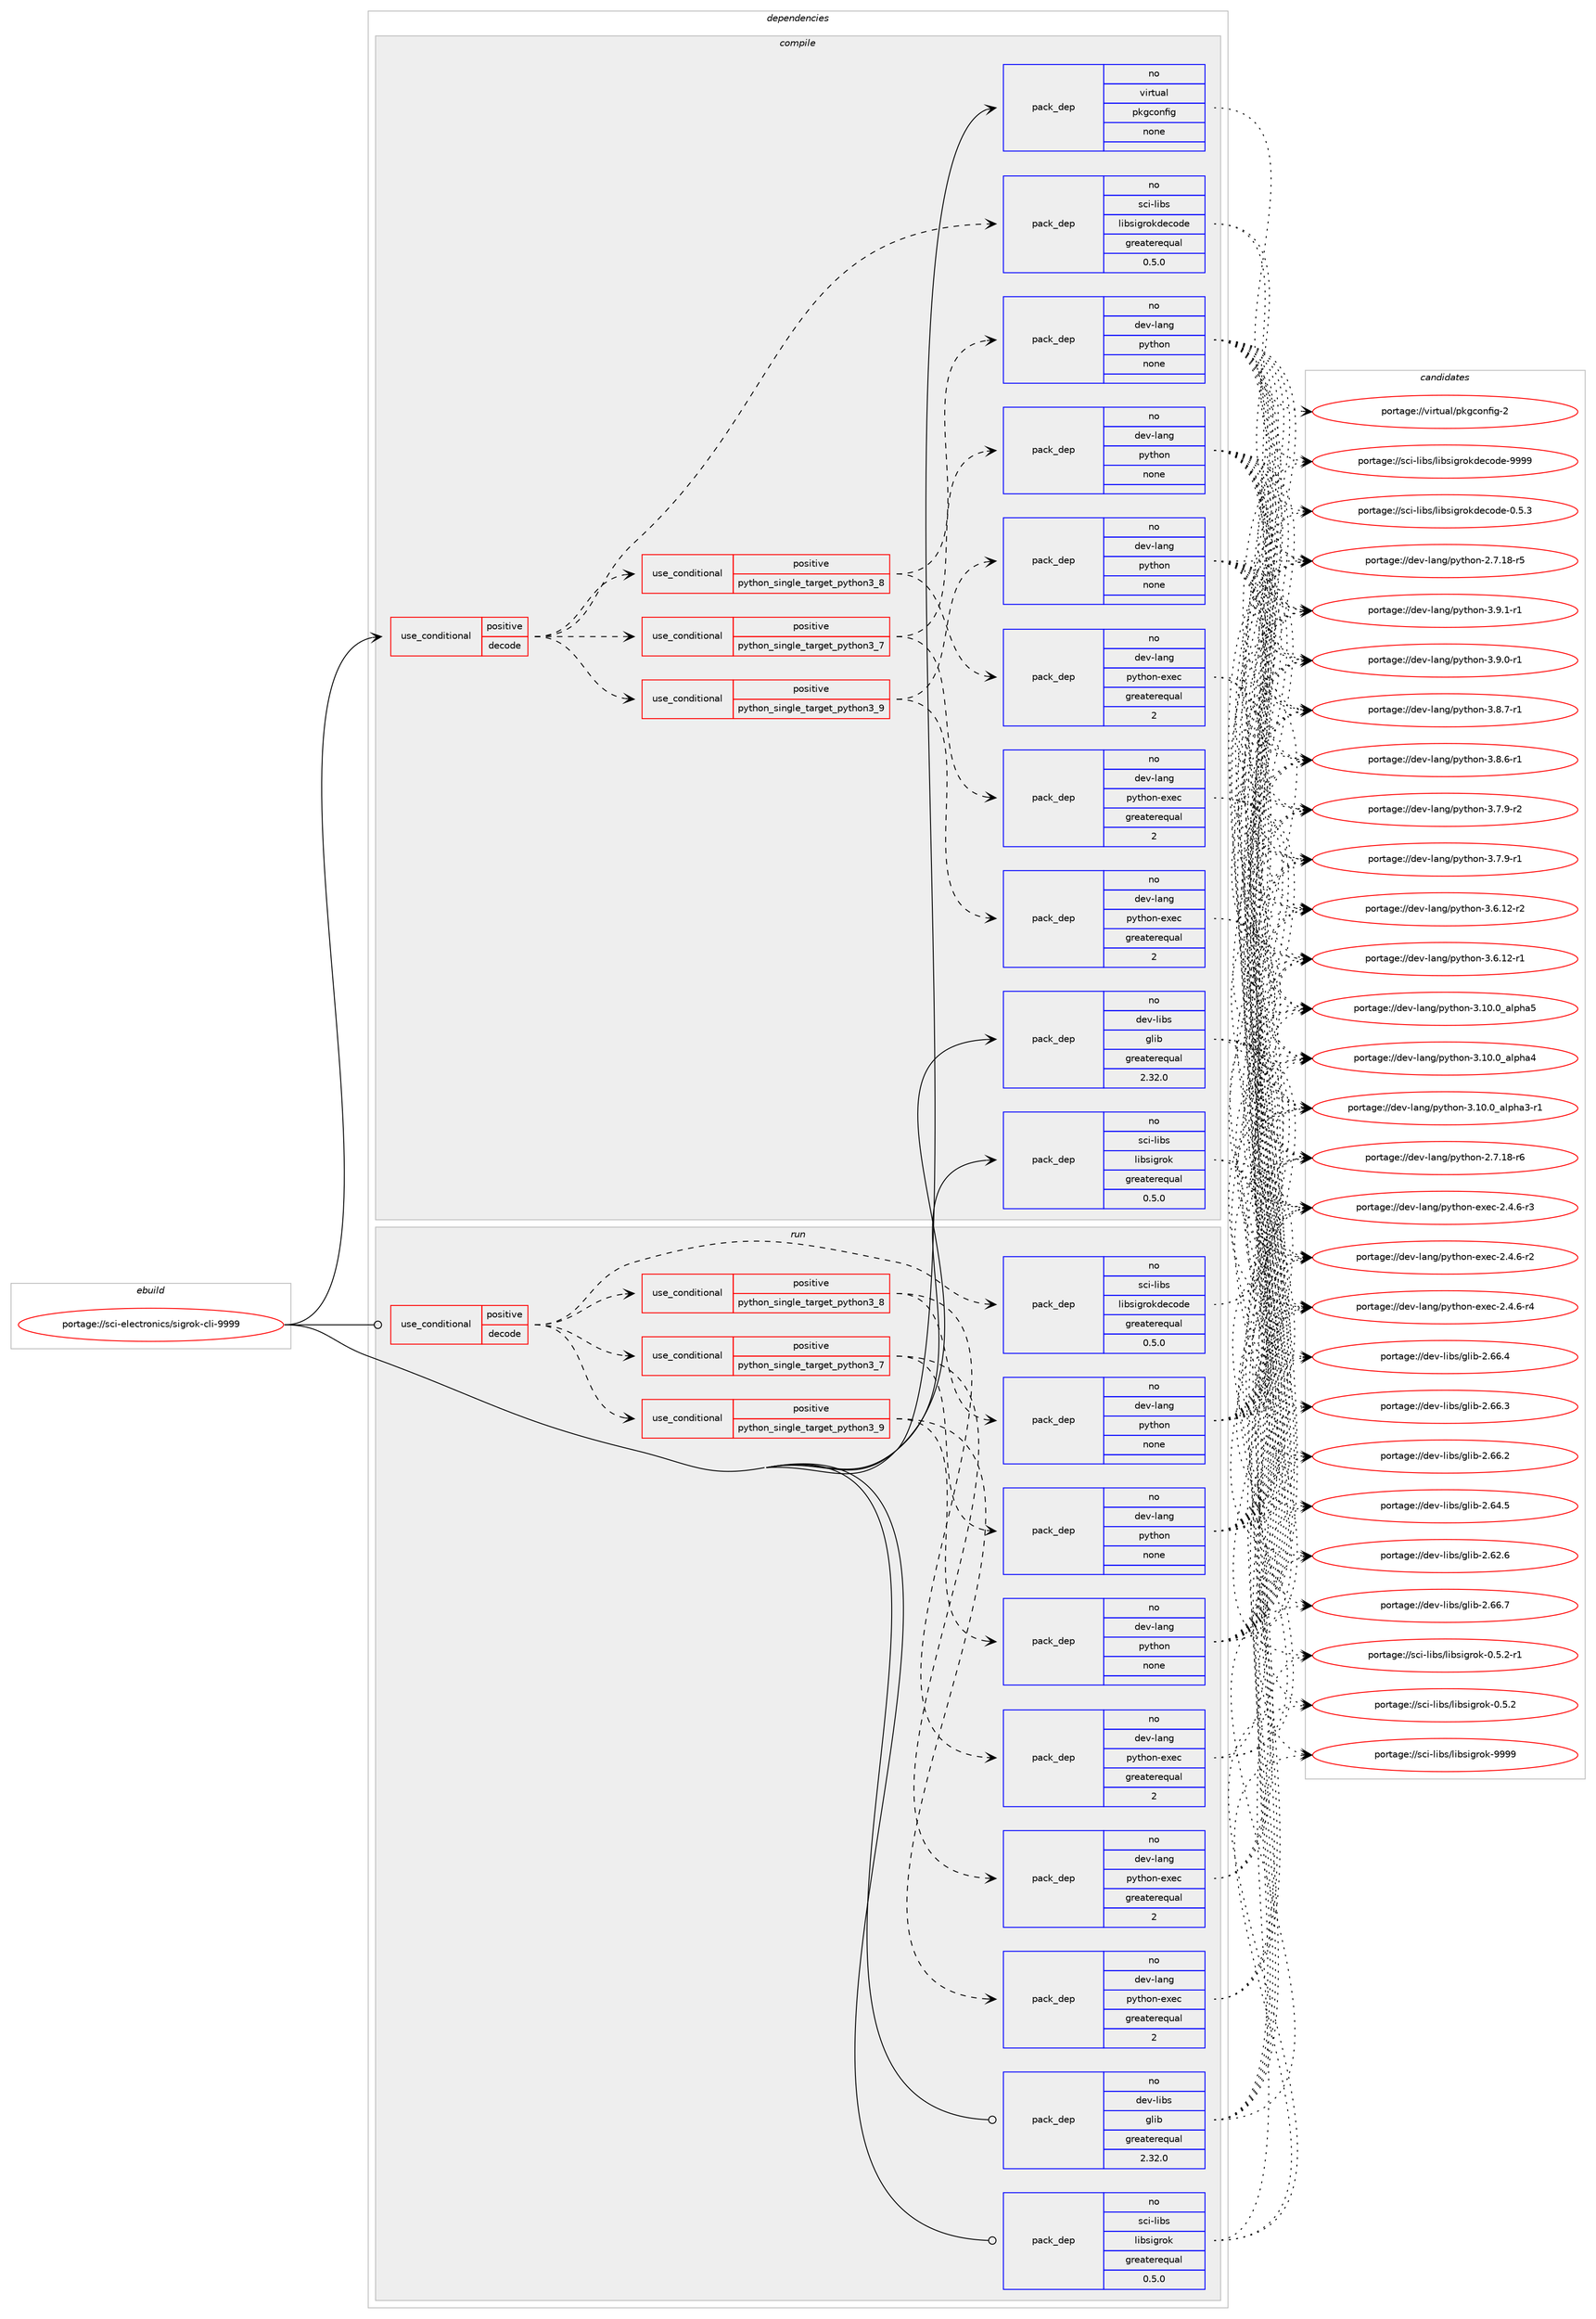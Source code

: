 digraph prolog {

# *************
# Graph options
# *************

newrank=true;
concentrate=true;
compound=true;
graph [rankdir=LR,fontname=Helvetica,fontsize=10,ranksep=1.5];#, ranksep=2.5, nodesep=0.2];
edge  [arrowhead=vee];
node  [fontname=Helvetica,fontsize=10];

# **********
# The ebuild
# **********

subgraph cluster_leftcol {
color=gray;
rank=same;
label=<<i>ebuild</i>>;
id [label="portage://sci-electronics/sigrok-cli-9999", color=red, width=4, href="../sci-electronics/sigrok-cli-9999.svg"];
}

# ****************
# The dependencies
# ****************

subgraph cluster_midcol {
color=gray;
label=<<i>dependencies</i>>;
subgraph cluster_compile {
fillcolor="#eeeeee";
style=filled;
label=<<i>compile</i>>;
subgraph cond3127 {
dependency10768 [label=<<TABLE BORDER="0" CELLBORDER="1" CELLSPACING="0" CELLPADDING="4"><TR><TD ROWSPAN="3" CELLPADDING="10">use_conditional</TD></TR><TR><TD>positive</TD></TR><TR><TD>decode</TD></TR></TABLE>>, shape=none, color=red];
subgraph pack7549 {
dependency10769 [label=<<TABLE BORDER="0" CELLBORDER="1" CELLSPACING="0" CELLPADDING="4" WIDTH="220"><TR><TD ROWSPAN="6" CELLPADDING="30">pack_dep</TD></TR><TR><TD WIDTH="110">no</TD></TR><TR><TD>sci-libs</TD></TR><TR><TD>libsigrokdecode</TD></TR><TR><TD>greaterequal</TD></TR><TR><TD>0.5.0</TD></TR></TABLE>>, shape=none, color=blue];
}
dependency10768:e -> dependency10769:w [weight=20,style="dashed",arrowhead="vee"];
subgraph cond3128 {
dependency10770 [label=<<TABLE BORDER="0" CELLBORDER="1" CELLSPACING="0" CELLPADDING="4"><TR><TD ROWSPAN="3" CELLPADDING="10">use_conditional</TD></TR><TR><TD>positive</TD></TR><TR><TD>python_single_target_python3_7</TD></TR></TABLE>>, shape=none, color=red];
subgraph pack7550 {
dependency10771 [label=<<TABLE BORDER="0" CELLBORDER="1" CELLSPACING="0" CELLPADDING="4" WIDTH="220"><TR><TD ROWSPAN="6" CELLPADDING="30">pack_dep</TD></TR><TR><TD WIDTH="110">no</TD></TR><TR><TD>dev-lang</TD></TR><TR><TD>python</TD></TR><TR><TD>none</TD></TR><TR><TD></TD></TR></TABLE>>, shape=none, color=blue];
}
dependency10770:e -> dependency10771:w [weight=20,style="dashed",arrowhead="vee"];
subgraph pack7551 {
dependency10772 [label=<<TABLE BORDER="0" CELLBORDER="1" CELLSPACING="0" CELLPADDING="4" WIDTH="220"><TR><TD ROWSPAN="6" CELLPADDING="30">pack_dep</TD></TR><TR><TD WIDTH="110">no</TD></TR><TR><TD>dev-lang</TD></TR><TR><TD>python-exec</TD></TR><TR><TD>greaterequal</TD></TR><TR><TD>2</TD></TR></TABLE>>, shape=none, color=blue];
}
dependency10770:e -> dependency10772:w [weight=20,style="dashed",arrowhead="vee"];
}
dependency10768:e -> dependency10770:w [weight=20,style="dashed",arrowhead="vee"];
subgraph cond3129 {
dependency10773 [label=<<TABLE BORDER="0" CELLBORDER="1" CELLSPACING="0" CELLPADDING="4"><TR><TD ROWSPAN="3" CELLPADDING="10">use_conditional</TD></TR><TR><TD>positive</TD></TR><TR><TD>python_single_target_python3_8</TD></TR></TABLE>>, shape=none, color=red];
subgraph pack7552 {
dependency10774 [label=<<TABLE BORDER="0" CELLBORDER="1" CELLSPACING="0" CELLPADDING="4" WIDTH="220"><TR><TD ROWSPAN="6" CELLPADDING="30">pack_dep</TD></TR><TR><TD WIDTH="110">no</TD></TR><TR><TD>dev-lang</TD></TR><TR><TD>python</TD></TR><TR><TD>none</TD></TR><TR><TD></TD></TR></TABLE>>, shape=none, color=blue];
}
dependency10773:e -> dependency10774:w [weight=20,style="dashed",arrowhead="vee"];
subgraph pack7553 {
dependency10775 [label=<<TABLE BORDER="0" CELLBORDER="1" CELLSPACING="0" CELLPADDING="4" WIDTH="220"><TR><TD ROWSPAN="6" CELLPADDING="30">pack_dep</TD></TR><TR><TD WIDTH="110">no</TD></TR><TR><TD>dev-lang</TD></TR><TR><TD>python-exec</TD></TR><TR><TD>greaterequal</TD></TR><TR><TD>2</TD></TR></TABLE>>, shape=none, color=blue];
}
dependency10773:e -> dependency10775:w [weight=20,style="dashed",arrowhead="vee"];
}
dependency10768:e -> dependency10773:w [weight=20,style="dashed",arrowhead="vee"];
subgraph cond3130 {
dependency10776 [label=<<TABLE BORDER="0" CELLBORDER="1" CELLSPACING="0" CELLPADDING="4"><TR><TD ROWSPAN="3" CELLPADDING="10">use_conditional</TD></TR><TR><TD>positive</TD></TR><TR><TD>python_single_target_python3_9</TD></TR></TABLE>>, shape=none, color=red];
subgraph pack7554 {
dependency10777 [label=<<TABLE BORDER="0" CELLBORDER="1" CELLSPACING="0" CELLPADDING="4" WIDTH="220"><TR><TD ROWSPAN="6" CELLPADDING="30">pack_dep</TD></TR><TR><TD WIDTH="110">no</TD></TR><TR><TD>dev-lang</TD></TR><TR><TD>python</TD></TR><TR><TD>none</TD></TR><TR><TD></TD></TR></TABLE>>, shape=none, color=blue];
}
dependency10776:e -> dependency10777:w [weight=20,style="dashed",arrowhead="vee"];
subgraph pack7555 {
dependency10778 [label=<<TABLE BORDER="0" CELLBORDER="1" CELLSPACING="0" CELLPADDING="4" WIDTH="220"><TR><TD ROWSPAN="6" CELLPADDING="30">pack_dep</TD></TR><TR><TD WIDTH="110">no</TD></TR><TR><TD>dev-lang</TD></TR><TR><TD>python-exec</TD></TR><TR><TD>greaterequal</TD></TR><TR><TD>2</TD></TR></TABLE>>, shape=none, color=blue];
}
dependency10776:e -> dependency10778:w [weight=20,style="dashed",arrowhead="vee"];
}
dependency10768:e -> dependency10776:w [weight=20,style="dashed",arrowhead="vee"];
}
id:e -> dependency10768:w [weight=20,style="solid",arrowhead="vee"];
subgraph pack7556 {
dependency10779 [label=<<TABLE BORDER="0" CELLBORDER="1" CELLSPACING="0" CELLPADDING="4" WIDTH="220"><TR><TD ROWSPAN="6" CELLPADDING="30">pack_dep</TD></TR><TR><TD WIDTH="110">no</TD></TR><TR><TD>dev-libs</TD></TR><TR><TD>glib</TD></TR><TR><TD>greaterequal</TD></TR><TR><TD>2.32.0</TD></TR></TABLE>>, shape=none, color=blue];
}
id:e -> dependency10779:w [weight=20,style="solid",arrowhead="vee"];
subgraph pack7557 {
dependency10780 [label=<<TABLE BORDER="0" CELLBORDER="1" CELLSPACING="0" CELLPADDING="4" WIDTH="220"><TR><TD ROWSPAN="6" CELLPADDING="30">pack_dep</TD></TR><TR><TD WIDTH="110">no</TD></TR><TR><TD>sci-libs</TD></TR><TR><TD>libsigrok</TD></TR><TR><TD>greaterequal</TD></TR><TR><TD>0.5.0</TD></TR></TABLE>>, shape=none, color=blue];
}
id:e -> dependency10780:w [weight=20,style="solid",arrowhead="vee"];
subgraph pack7558 {
dependency10781 [label=<<TABLE BORDER="0" CELLBORDER="1" CELLSPACING="0" CELLPADDING="4" WIDTH="220"><TR><TD ROWSPAN="6" CELLPADDING="30">pack_dep</TD></TR><TR><TD WIDTH="110">no</TD></TR><TR><TD>virtual</TD></TR><TR><TD>pkgconfig</TD></TR><TR><TD>none</TD></TR><TR><TD></TD></TR></TABLE>>, shape=none, color=blue];
}
id:e -> dependency10781:w [weight=20,style="solid",arrowhead="vee"];
}
subgraph cluster_compileandrun {
fillcolor="#eeeeee";
style=filled;
label=<<i>compile and run</i>>;
}
subgraph cluster_run {
fillcolor="#eeeeee";
style=filled;
label=<<i>run</i>>;
subgraph cond3131 {
dependency10782 [label=<<TABLE BORDER="0" CELLBORDER="1" CELLSPACING="0" CELLPADDING="4"><TR><TD ROWSPAN="3" CELLPADDING="10">use_conditional</TD></TR><TR><TD>positive</TD></TR><TR><TD>decode</TD></TR></TABLE>>, shape=none, color=red];
subgraph pack7559 {
dependency10783 [label=<<TABLE BORDER="0" CELLBORDER="1" CELLSPACING="0" CELLPADDING="4" WIDTH="220"><TR><TD ROWSPAN="6" CELLPADDING="30">pack_dep</TD></TR><TR><TD WIDTH="110">no</TD></TR><TR><TD>sci-libs</TD></TR><TR><TD>libsigrokdecode</TD></TR><TR><TD>greaterequal</TD></TR><TR><TD>0.5.0</TD></TR></TABLE>>, shape=none, color=blue];
}
dependency10782:e -> dependency10783:w [weight=20,style="dashed",arrowhead="vee"];
subgraph cond3132 {
dependency10784 [label=<<TABLE BORDER="0" CELLBORDER="1" CELLSPACING="0" CELLPADDING="4"><TR><TD ROWSPAN="3" CELLPADDING="10">use_conditional</TD></TR><TR><TD>positive</TD></TR><TR><TD>python_single_target_python3_7</TD></TR></TABLE>>, shape=none, color=red];
subgraph pack7560 {
dependency10785 [label=<<TABLE BORDER="0" CELLBORDER="1" CELLSPACING="0" CELLPADDING="4" WIDTH="220"><TR><TD ROWSPAN="6" CELLPADDING="30">pack_dep</TD></TR><TR><TD WIDTH="110">no</TD></TR><TR><TD>dev-lang</TD></TR><TR><TD>python</TD></TR><TR><TD>none</TD></TR><TR><TD></TD></TR></TABLE>>, shape=none, color=blue];
}
dependency10784:e -> dependency10785:w [weight=20,style="dashed",arrowhead="vee"];
subgraph pack7561 {
dependency10786 [label=<<TABLE BORDER="0" CELLBORDER="1" CELLSPACING="0" CELLPADDING="4" WIDTH="220"><TR><TD ROWSPAN="6" CELLPADDING="30">pack_dep</TD></TR><TR><TD WIDTH="110">no</TD></TR><TR><TD>dev-lang</TD></TR><TR><TD>python-exec</TD></TR><TR><TD>greaterequal</TD></TR><TR><TD>2</TD></TR></TABLE>>, shape=none, color=blue];
}
dependency10784:e -> dependency10786:w [weight=20,style="dashed",arrowhead="vee"];
}
dependency10782:e -> dependency10784:w [weight=20,style="dashed",arrowhead="vee"];
subgraph cond3133 {
dependency10787 [label=<<TABLE BORDER="0" CELLBORDER="1" CELLSPACING="0" CELLPADDING="4"><TR><TD ROWSPAN="3" CELLPADDING="10">use_conditional</TD></TR><TR><TD>positive</TD></TR><TR><TD>python_single_target_python3_8</TD></TR></TABLE>>, shape=none, color=red];
subgraph pack7562 {
dependency10788 [label=<<TABLE BORDER="0" CELLBORDER="1" CELLSPACING="0" CELLPADDING="4" WIDTH="220"><TR><TD ROWSPAN="6" CELLPADDING="30">pack_dep</TD></TR><TR><TD WIDTH="110">no</TD></TR><TR><TD>dev-lang</TD></TR><TR><TD>python</TD></TR><TR><TD>none</TD></TR><TR><TD></TD></TR></TABLE>>, shape=none, color=blue];
}
dependency10787:e -> dependency10788:w [weight=20,style="dashed",arrowhead="vee"];
subgraph pack7563 {
dependency10789 [label=<<TABLE BORDER="0" CELLBORDER="1" CELLSPACING="0" CELLPADDING="4" WIDTH="220"><TR><TD ROWSPAN="6" CELLPADDING="30">pack_dep</TD></TR><TR><TD WIDTH="110">no</TD></TR><TR><TD>dev-lang</TD></TR><TR><TD>python-exec</TD></TR><TR><TD>greaterequal</TD></TR><TR><TD>2</TD></TR></TABLE>>, shape=none, color=blue];
}
dependency10787:e -> dependency10789:w [weight=20,style="dashed",arrowhead="vee"];
}
dependency10782:e -> dependency10787:w [weight=20,style="dashed",arrowhead="vee"];
subgraph cond3134 {
dependency10790 [label=<<TABLE BORDER="0" CELLBORDER="1" CELLSPACING="0" CELLPADDING="4"><TR><TD ROWSPAN="3" CELLPADDING="10">use_conditional</TD></TR><TR><TD>positive</TD></TR><TR><TD>python_single_target_python3_9</TD></TR></TABLE>>, shape=none, color=red];
subgraph pack7564 {
dependency10791 [label=<<TABLE BORDER="0" CELLBORDER="1" CELLSPACING="0" CELLPADDING="4" WIDTH="220"><TR><TD ROWSPAN="6" CELLPADDING="30">pack_dep</TD></TR><TR><TD WIDTH="110">no</TD></TR><TR><TD>dev-lang</TD></TR><TR><TD>python</TD></TR><TR><TD>none</TD></TR><TR><TD></TD></TR></TABLE>>, shape=none, color=blue];
}
dependency10790:e -> dependency10791:w [weight=20,style="dashed",arrowhead="vee"];
subgraph pack7565 {
dependency10792 [label=<<TABLE BORDER="0" CELLBORDER="1" CELLSPACING="0" CELLPADDING="4" WIDTH="220"><TR><TD ROWSPAN="6" CELLPADDING="30">pack_dep</TD></TR><TR><TD WIDTH="110">no</TD></TR><TR><TD>dev-lang</TD></TR><TR><TD>python-exec</TD></TR><TR><TD>greaterequal</TD></TR><TR><TD>2</TD></TR></TABLE>>, shape=none, color=blue];
}
dependency10790:e -> dependency10792:w [weight=20,style="dashed",arrowhead="vee"];
}
dependency10782:e -> dependency10790:w [weight=20,style="dashed",arrowhead="vee"];
}
id:e -> dependency10782:w [weight=20,style="solid",arrowhead="odot"];
subgraph pack7566 {
dependency10793 [label=<<TABLE BORDER="0" CELLBORDER="1" CELLSPACING="0" CELLPADDING="4" WIDTH="220"><TR><TD ROWSPAN="6" CELLPADDING="30">pack_dep</TD></TR><TR><TD WIDTH="110">no</TD></TR><TR><TD>dev-libs</TD></TR><TR><TD>glib</TD></TR><TR><TD>greaterequal</TD></TR><TR><TD>2.32.0</TD></TR></TABLE>>, shape=none, color=blue];
}
id:e -> dependency10793:w [weight=20,style="solid",arrowhead="odot"];
subgraph pack7567 {
dependency10794 [label=<<TABLE BORDER="0" CELLBORDER="1" CELLSPACING="0" CELLPADDING="4" WIDTH="220"><TR><TD ROWSPAN="6" CELLPADDING="30">pack_dep</TD></TR><TR><TD WIDTH="110">no</TD></TR><TR><TD>sci-libs</TD></TR><TR><TD>libsigrok</TD></TR><TR><TD>greaterequal</TD></TR><TR><TD>0.5.0</TD></TR></TABLE>>, shape=none, color=blue];
}
id:e -> dependency10794:w [weight=20,style="solid",arrowhead="odot"];
}
}

# **************
# The candidates
# **************

subgraph cluster_choices {
rank=same;
color=gray;
label=<<i>candidates</i>>;

subgraph choice7549 {
color=black;
nodesep=1;
choice1159910545108105981154710810598115105103114111107100101991111001014557575757 [label="portage://sci-libs/libsigrokdecode-9999", color=red, width=4,href="../sci-libs/libsigrokdecode-9999.svg"];
choice115991054510810598115471081059811510510311411110710010199111100101454846534651 [label="portage://sci-libs/libsigrokdecode-0.5.3", color=red, width=4,href="../sci-libs/libsigrokdecode-0.5.3.svg"];
dependency10769:e -> choice1159910545108105981154710810598115105103114111107100101991111001014557575757:w [style=dotted,weight="100"];
dependency10769:e -> choice115991054510810598115471081059811510510311411110710010199111100101454846534651:w [style=dotted,weight="100"];
}
subgraph choice7550 {
color=black;
nodesep=1;
choice1001011184510897110103471121211161041111104551465746494511449 [label="portage://dev-lang/python-3.9.1-r1", color=red, width=4,href="../dev-lang/python-3.9.1-r1.svg"];
choice1001011184510897110103471121211161041111104551465746484511449 [label="portage://dev-lang/python-3.9.0-r1", color=red, width=4,href="../dev-lang/python-3.9.0-r1.svg"];
choice1001011184510897110103471121211161041111104551465646554511449 [label="portage://dev-lang/python-3.8.7-r1", color=red, width=4,href="../dev-lang/python-3.8.7-r1.svg"];
choice1001011184510897110103471121211161041111104551465646544511449 [label="portage://dev-lang/python-3.8.6-r1", color=red, width=4,href="../dev-lang/python-3.8.6-r1.svg"];
choice1001011184510897110103471121211161041111104551465546574511450 [label="portage://dev-lang/python-3.7.9-r2", color=red, width=4,href="../dev-lang/python-3.7.9-r2.svg"];
choice1001011184510897110103471121211161041111104551465546574511449 [label="portage://dev-lang/python-3.7.9-r1", color=red, width=4,href="../dev-lang/python-3.7.9-r1.svg"];
choice100101118451089711010347112121116104111110455146544649504511450 [label="portage://dev-lang/python-3.6.12-r2", color=red, width=4,href="../dev-lang/python-3.6.12-r2.svg"];
choice100101118451089711010347112121116104111110455146544649504511449 [label="portage://dev-lang/python-3.6.12-r1", color=red, width=4,href="../dev-lang/python-3.6.12-r1.svg"];
choice1001011184510897110103471121211161041111104551464948464895971081121049753 [label="portage://dev-lang/python-3.10.0_alpha5", color=red, width=4,href="../dev-lang/python-3.10.0_alpha5.svg"];
choice1001011184510897110103471121211161041111104551464948464895971081121049752 [label="portage://dev-lang/python-3.10.0_alpha4", color=red, width=4,href="../dev-lang/python-3.10.0_alpha4.svg"];
choice10010111845108971101034711212111610411111045514649484648959710811210497514511449 [label="portage://dev-lang/python-3.10.0_alpha3-r1", color=red, width=4,href="../dev-lang/python-3.10.0_alpha3-r1.svg"];
choice100101118451089711010347112121116104111110455046554649564511454 [label="portage://dev-lang/python-2.7.18-r6", color=red, width=4,href="../dev-lang/python-2.7.18-r6.svg"];
choice100101118451089711010347112121116104111110455046554649564511453 [label="portage://dev-lang/python-2.7.18-r5", color=red, width=4,href="../dev-lang/python-2.7.18-r5.svg"];
dependency10771:e -> choice1001011184510897110103471121211161041111104551465746494511449:w [style=dotted,weight="100"];
dependency10771:e -> choice1001011184510897110103471121211161041111104551465746484511449:w [style=dotted,weight="100"];
dependency10771:e -> choice1001011184510897110103471121211161041111104551465646554511449:w [style=dotted,weight="100"];
dependency10771:e -> choice1001011184510897110103471121211161041111104551465646544511449:w [style=dotted,weight="100"];
dependency10771:e -> choice1001011184510897110103471121211161041111104551465546574511450:w [style=dotted,weight="100"];
dependency10771:e -> choice1001011184510897110103471121211161041111104551465546574511449:w [style=dotted,weight="100"];
dependency10771:e -> choice100101118451089711010347112121116104111110455146544649504511450:w [style=dotted,weight="100"];
dependency10771:e -> choice100101118451089711010347112121116104111110455146544649504511449:w [style=dotted,weight="100"];
dependency10771:e -> choice1001011184510897110103471121211161041111104551464948464895971081121049753:w [style=dotted,weight="100"];
dependency10771:e -> choice1001011184510897110103471121211161041111104551464948464895971081121049752:w [style=dotted,weight="100"];
dependency10771:e -> choice10010111845108971101034711212111610411111045514649484648959710811210497514511449:w [style=dotted,weight="100"];
dependency10771:e -> choice100101118451089711010347112121116104111110455046554649564511454:w [style=dotted,weight="100"];
dependency10771:e -> choice100101118451089711010347112121116104111110455046554649564511453:w [style=dotted,weight="100"];
}
subgraph choice7551 {
color=black;
nodesep=1;
choice10010111845108971101034711212111610411111045101120101994550465246544511452 [label="portage://dev-lang/python-exec-2.4.6-r4", color=red, width=4,href="../dev-lang/python-exec-2.4.6-r4.svg"];
choice10010111845108971101034711212111610411111045101120101994550465246544511451 [label="portage://dev-lang/python-exec-2.4.6-r3", color=red, width=4,href="../dev-lang/python-exec-2.4.6-r3.svg"];
choice10010111845108971101034711212111610411111045101120101994550465246544511450 [label="portage://dev-lang/python-exec-2.4.6-r2", color=red, width=4,href="../dev-lang/python-exec-2.4.6-r2.svg"];
dependency10772:e -> choice10010111845108971101034711212111610411111045101120101994550465246544511452:w [style=dotted,weight="100"];
dependency10772:e -> choice10010111845108971101034711212111610411111045101120101994550465246544511451:w [style=dotted,weight="100"];
dependency10772:e -> choice10010111845108971101034711212111610411111045101120101994550465246544511450:w [style=dotted,weight="100"];
}
subgraph choice7552 {
color=black;
nodesep=1;
choice1001011184510897110103471121211161041111104551465746494511449 [label="portage://dev-lang/python-3.9.1-r1", color=red, width=4,href="../dev-lang/python-3.9.1-r1.svg"];
choice1001011184510897110103471121211161041111104551465746484511449 [label="portage://dev-lang/python-3.9.0-r1", color=red, width=4,href="../dev-lang/python-3.9.0-r1.svg"];
choice1001011184510897110103471121211161041111104551465646554511449 [label="portage://dev-lang/python-3.8.7-r1", color=red, width=4,href="../dev-lang/python-3.8.7-r1.svg"];
choice1001011184510897110103471121211161041111104551465646544511449 [label="portage://dev-lang/python-3.8.6-r1", color=red, width=4,href="../dev-lang/python-3.8.6-r1.svg"];
choice1001011184510897110103471121211161041111104551465546574511450 [label="portage://dev-lang/python-3.7.9-r2", color=red, width=4,href="../dev-lang/python-3.7.9-r2.svg"];
choice1001011184510897110103471121211161041111104551465546574511449 [label="portage://dev-lang/python-3.7.9-r1", color=red, width=4,href="../dev-lang/python-3.7.9-r1.svg"];
choice100101118451089711010347112121116104111110455146544649504511450 [label="portage://dev-lang/python-3.6.12-r2", color=red, width=4,href="../dev-lang/python-3.6.12-r2.svg"];
choice100101118451089711010347112121116104111110455146544649504511449 [label="portage://dev-lang/python-3.6.12-r1", color=red, width=4,href="../dev-lang/python-3.6.12-r1.svg"];
choice1001011184510897110103471121211161041111104551464948464895971081121049753 [label="portage://dev-lang/python-3.10.0_alpha5", color=red, width=4,href="../dev-lang/python-3.10.0_alpha5.svg"];
choice1001011184510897110103471121211161041111104551464948464895971081121049752 [label="portage://dev-lang/python-3.10.0_alpha4", color=red, width=4,href="../dev-lang/python-3.10.0_alpha4.svg"];
choice10010111845108971101034711212111610411111045514649484648959710811210497514511449 [label="portage://dev-lang/python-3.10.0_alpha3-r1", color=red, width=4,href="../dev-lang/python-3.10.0_alpha3-r1.svg"];
choice100101118451089711010347112121116104111110455046554649564511454 [label="portage://dev-lang/python-2.7.18-r6", color=red, width=4,href="../dev-lang/python-2.7.18-r6.svg"];
choice100101118451089711010347112121116104111110455046554649564511453 [label="portage://dev-lang/python-2.7.18-r5", color=red, width=4,href="../dev-lang/python-2.7.18-r5.svg"];
dependency10774:e -> choice1001011184510897110103471121211161041111104551465746494511449:w [style=dotted,weight="100"];
dependency10774:e -> choice1001011184510897110103471121211161041111104551465746484511449:w [style=dotted,weight="100"];
dependency10774:e -> choice1001011184510897110103471121211161041111104551465646554511449:w [style=dotted,weight="100"];
dependency10774:e -> choice1001011184510897110103471121211161041111104551465646544511449:w [style=dotted,weight="100"];
dependency10774:e -> choice1001011184510897110103471121211161041111104551465546574511450:w [style=dotted,weight="100"];
dependency10774:e -> choice1001011184510897110103471121211161041111104551465546574511449:w [style=dotted,weight="100"];
dependency10774:e -> choice100101118451089711010347112121116104111110455146544649504511450:w [style=dotted,weight="100"];
dependency10774:e -> choice100101118451089711010347112121116104111110455146544649504511449:w [style=dotted,weight="100"];
dependency10774:e -> choice1001011184510897110103471121211161041111104551464948464895971081121049753:w [style=dotted,weight="100"];
dependency10774:e -> choice1001011184510897110103471121211161041111104551464948464895971081121049752:w [style=dotted,weight="100"];
dependency10774:e -> choice10010111845108971101034711212111610411111045514649484648959710811210497514511449:w [style=dotted,weight="100"];
dependency10774:e -> choice100101118451089711010347112121116104111110455046554649564511454:w [style=dotted,weight="100"];
dependency10774:e -> choice100101118451089711010347112121116104111110455046554649564511453:w [style=dotted,weight="100"];
}
subgraph choice7553 {
color=black;
nodesep=1;
choice10010111845108971101034711212111610411111045101120101994550465246544511452 [label="portage://dev-lang/python-exec-2.4.6-r4", color=red, width=4,href="../dev-lang/python-exec-2.4.6-r4.svg"];
choice10010111845108971101034711212111610411111045101120101994550465246544511451 [label="portage://dev-lang/python-exec-2.4.6-r3", color=red, width=4,href="../dev-lang/python-exec-2.4.6-r3.svg"];
choice10010111845108971101034711212111610411111045101120101994550465246544511450 [label="portage://dev-lang/python-exec-2.4.6-r2", color=red, width=4,href="../dev-lang/python-exec-2.4.6-r2.svg"];
dependency10775:e -> choice10010111845108971101034711212111610411111045101120101994550465246544511452:w [style=dotted,weight="100"];
dependency10775:e -> choice10010111845108971101034711212111610411111045101120101994550465246544511451:w [style=dotted,weight="100"];
dependency10775:e -> choice10010111845108971101034711212111610411111045101120101994550465246544511450:w [style=dotted,weight="100"];
}
subgraph choice7554 {
color=black;
nodesep=1;
choice1001011184510897110103471121211161041111104551465746494511449 [label="portage://dev-lang/python-3.9.1-r1", color=red, width=4,href="../dev-lang/python-3.9.1-r1.svg"];
choice1001011184510897110103471121211161041111104551465746484511449 [label="portage://dev-lang/python-3.9.0-r1", color=red, width=4,href="../dev-lang/python-3.9.0-r1.svg"];
choice1001011184510897110103471121211161041111104551465646554511449 [label="portage://dev-lang/python-3.8.7-r1", color=red, width=4,href="../dev-lang/python-3.8.7-r1.svg"];
choice1001011184510897110103471121211161041111104551465646544511449 [label="portage://dev-lang/python-3.8.6-r1", color=red, width=4,href="../dev-lang/python-3.8.6-r1.svg"];
choice1001011184510897110103471121211161041111104551465546574511450 [label="portage://dev-lang/python-3.7.9-r2", color=red, width=4,href="../dev-lang/python-3.7.9-r2.svg"];
choice1001011184510897110103471121211161041111104551465546574511449 [label="portage://dev-lang/python-3.7.9-r1", color=red, width=4,href="../dev-lang/python-3.7.9-r1.svg"];
choice100101118451089711010347112121116104111110455146544649504511450 [label="portage://dev-lang/python-3.6.12-r2", color=red, width=4,href="../dev-lang/python-3.6.12-r2.svg"];
choice100101118451089711010347112121116104111110455146544649504511449 [label="portage://dev-lang/python-3.6.12-r1", color=red, width=4,href="../dev-lang/python-3.6.12-r1.svg"];
choice1001011184510897110103471121211161041111104551464948464895971081121049753 [label="portage://dev-lang/python-3.10.0_alpha5", color=red, width=4,href="../dev-lang/python-3.10.0_alpha5.svg"];
choice1001011184510897110103471121211161041111104551464948464895971081121049752 [label="portage://dev-lang/python-3.10.0_alpha4", color=red, width=4,href="../dev-lang/python-3.10.0_alpha4.svg"];
choice10010111845108971101034711212111610411111045514649484648959710811210497514511449 [label="portage://dev-lang/python-3.10.0_alpha3-r1", color=red, width=4,href="../dev-lang/python-3.10.0_alpha3-r1.svg"];
choice100101118451089711010347112121116104111110455046554649564511454 [label="portage://dev-lang/python-2.7.18-r6", color=red, width=4,href="../dev-lang/python-2.7.18-r6.svg"];
choice100101118451089711010347112121116104111110455046554649564511453 [label="portage://dev-lang/python-2.7.18-r5", color=red, width=4,href="../dev-lang/python-2.7.18-r5.svg"];
dependency10777:e -> choice1001011184510897110103471121211161041111104551465746494511449:w [style=dotted,weight="100"];
dependency10777:e -> choice1001011184510897110103471121211161041111104551465746484511449:w [style=dotted,weight="100"];
dependency10777:e -> choice1001011184510897110103471121211161041111104551465646554511449:w [style=dotted,weight="100"];
dependency10777:e -> choice1001011184510897110103471121211161041111104551465646544511449:w [style=dotted,weight="100"];
dependency10777:e -> choice1001011184510897110103471121211161041111104551465546574511450:w [style=dotted,weight="100"];
dependency10777:e -> choice1001011184510897110103471121211161041111104551465546574511449:w [style=dotted,weight="100"];
dependency10777:e -> choice100101118451089711010347112121116104111110455146544649504511450:w [style=dotted,weight="100"];
dependency10777:e -> choice100101118451089711010347112121116104111110455146544649504511449:w [style=dotted,weight="100"];
dependency10777:e -> choice1001011184510897110103471121211161041111104551464948464895971081121049753:w [style=dotted,weight="100"];
dependency10777:e -> choice1001011184510897110103471121211161041111104551464948464895971081121049752:w [style=dotted,weight="100"];
dependency10777:e -> choice10010111845108971101034711212111610411111045514649484648959710811210497514511449:w [style=dotted,weight="100"];
dependency10777:e -> choice100101118451089711010347112121116104111110455046554649564511454:w [style=dotted,weight="100"];
dependency10777:e -> choice100101118451089711010347112121116104111110455046554649564511453:w [style=dotted,weight="100"];
}
subgraph choice7555 {
color=black;
nodesep=1;
choice10010111845108971101034711212111610411111045101120101994550465246544511452 [label="portage://dev-lang/python-exec-2.4.6-r4", color=red, width=4,href="../dev-lang/python-exec-2.4.6-r4.svg"];
choice10010111845108971101034711212111610411111045101120101994550465246544511451 [label="portage://dev-lang/python-exec-2.4.6-r3", color=red, width=4,href="../dev-lang/python-exec-2.4.6-r3.svg"];
choice10010111845108971101034711212111610411111045101120101994550465246544511450 [label="portage://dev-lang/python-exec-2.4.6-r2", color=red, width=4,href="../dev-lang/python-exec-2.4.6-r2.svg"];
dependency10778:e -> choice10010111845108971101034711212111610411111045101120101994550465246544511452:w [style=dotted,weight="100"];
dependency10778:e -> choice10010111845108971101034711212111610411111045101120101994550465246544511451:w [style=dotted,weight="100"];
dependency10778:e -> choice10010111845108971101034711212111610411111045101120101994550465246544511450:w [style=dotted,weight="100"];
}
subgraph choice7556 {
color=black;
nodesep=1;
choice1001011184510810598115471031081059845504654544655 [label="portage://dev-libs/glib-2.66.7", color=red, width=4,href="../dev-libs/glib-2.66.7.svg"];
choice1001011184510810598115471031081059845504654544652 [label="portage://dev-libs/glib-2.66.4", color=red, width=4,href="../dev-libs/glib-2.66.4.svg"];
choice1001011184510810598115471031081059845504654544651 [label="portage://dev-libs/glib-2.66.3", color=red, width=4,href="../dev-libs/glib-2.66.3.svg"];
choice1001011184510810598115471031081059845504654544650 [label="portage://dev-libs/glib-2.66.2", color=red, width=4,href="../dev-libs/glib-2.66.2.svg"];
choice1001011184510810598115471031081059845504654524653 [label="portage://dev-libs/glib-2.64.5", color=red, width=4,href="../dev-libs/glib-2.64.5.svg"];
choice1001011184510810598115471031081059845504654504654 [label="portage://dev-libs/glib-2.62.6", color=red, width=4,href="../dev-libs/glib-2.62.6.svg"];
dependency10779:e -> choice1001011184510810598115471031081059845504654544655:w [style=dotted,weight="100"];
dependency10779:e -> choice1001011184510810598115471031081059845504654544652:w [style=dotted,weight="100"];
dependency10779:e -> choice1001011184510810598115471031081059845504654544651:w [style=dotted,weight="100"];
dependency10779:e -> choice1001011184510810598115471031081059845504654544650:w [style=dotted,weight="100"];
dependency10779:e -> choice1001011184510810598115471031081059845504654524653:w [style=dotted,weight="100"];
dependency10779:e -> choice1001011184510810598115471031081059845504654504654:w [style=dotted,weight="100"];
}
subgraph choice7557 {
color=black;
nodesep=1;
choice11599105451081059811547108105981151051031141111074557575757 [label="portage://sci-libs/libsigrok-9999", color=red, width=4,href="../sci-libs/libsigrok-9999.svg"];
choice11599105451081059811547108105981151051031141111074548465346504511449 [label="portage://sci-libs/libsigrok-0.5.2-r1", color=red, width=4,href="../sci-libs/libsigrok-0.5.2-r1.svg"];
choice1159910545108105981154710810598115105103114111107454846534650 [label="portage://sci-libs/libsigrok-0.5.2", color=red, width=4,href="../sci-libs/libsigrok-0.5.2.svg"];
dependency10780:e -> choice11599105451081059811547108105981151051031141111074557575757:w [style=dotted,weight="100"];
dependency10780:e -> choice11599105451081059811547108105981151051031141111074548465346504511449:w [style=dotted,weight="100"];
dependency10780:e -> choice1159910545108105981154710810598115105103114111107454846534650:w [style=dotted,weight="100"];
}
subgraph choice7558 {
color=black;
nodesep=1;
choice1181051141161179710847112107103991111101021051034550 [label="portage://virtual/pkgconfig-2", color=red, width=4,href="../virtual/pkgconfig-2.svg"];
dependency10781:e -> choice1181051141161179710847112107103991111101021051034550:w [style=dotted,weight="100"];
}
subgraph choice7559 {
color=black;
nodesep=1;
choice1159910545108105981154710810598115105103114111107100101991111001014557575757 [label="portage://sci-libs/libsigrokdecode-9999", color=red, width=4,href="../sci-libs/libsigrokdecode-9999.svg"];
choice115991054510810598115471081059811510510311411110710010199111100101454846534651 [label="portage://sci-libs/libsigrokdecode-0.5.3", color=red, width=4,href="../sci-libs/libsigrokdecode-0.5.3.svg"];
dependency10783:e -> choice1159910545108105981154710810598115105103114111107100101991111001014557575757:w [style=dotted,weight="100"];
dependency10783:e -> choice115991054510810598115471081059811510510311411110710010199111100101454846534651:w [style=dotted,weight="100"];
}
subgraph choice7560 {
color=black;
nodesep=1;
choice1001011184510897110103471121211161041111104551465746494511449 [label="portage://dev-lang/python-3.9.1-r1", color=red, width=4,href="../dev-lang/python-3.9.1-r1.svg"];
choice1001011184510897110103471121211161041111104551465746484511449 [label="portage://dev-lang/python-3.9.0-r1", color=red, width=4,href="../dev-lang/python-3.9.0-r1.svg"];
choice1001011184510897110103471121211161041111104551465646554511449 [label="portage://dev-lang/python-3.8.7-r1", color=red, width=4,href="../dev-lang/python-3.8.7-r1.svg"];
choice1001011184510897110103471121211161041111104551465646544511449 [label="portage://dev-lang/python-3.8.6-r1", color=red, width=4,href="../dev-lang/python-3.8.6-r1.svg"];
choice1001011184510897110103471121211161041111104551465546574511450 [label="portage://dev-lang/python-3.7.9-r2", color=red, width=4,href="../dev-lang/python-3.7.9-r2.svg"];
choice1001011184510897110103471121211161041111104551465546574511449 [label="portage://dev-lang/python-3.7.9-r1", color=red, width=4,href="../dev-lang/python-3.7.9-r1.svg"];
choice100101118451089711010347112121116104111110455146544649504511450 [label="portage://dev-lang/python-3.6.12-r2", color=red, width=4,href="../dev-lang/python-3.6.12-r2.svg"];
choice100101118451089711010347112121116104111110455146544649504511449 [label="portage://dev-lang/python-3.6.12-r1", color=red, width=4,href="../dev-lang/python-3.6.12-r1.svg"];
choice1001011184510897110103471121211161041111104551464948464895971081121049753 [label="portage://dev-lang/python-3.10.0_alpha5", color=red, width=4,href="../dev-lang/python-3.10.0_alpha5.svg"];
choice1001011184510897110103471121211161041111104551464948464895971081121049752 [label="portage://dev-lang/python-3.10.0_alpha4", color=red, width=4,href="../dev-lang/python-3.10.0_alpha4.svg"];
choice10010111845108971101034711212111610411111045514649484648959710811210497514511449 [label="portage://dev-lang/python-3.10.0_alpha3-r1", color=red, width=4,href="../dev-lang/python-3.10.0_alpha3-r1.svg"];
choice100101118451089711010347112121116104111110455046554649564511454 [label="portage://dev-lang/python-2.7.18-r6", color=red, width=4,href="../dev-lang/python-2.7.18-r6.svg"];
choice100101118451089711010347112121116104111110455046554649564511453 [label="portage://dev-lang/python-2.7.18-r5", color=red, width=4,href="../dev-lang/python-2.7.18-r5.svg"];
dependency10785:e -> choice1001011184510897110103471121211161041111104551465746494511449:w [style=dotted,weight="100"];
dependency10785:e -> choice1001011184510897110103471121211161041111104551465746484511449:w [style=dotted,weight="100"];
dependency10785:e -> choice1001011184510897110103471121211161041111104551465646554511449:w [style=dotted,weight="100"];
dependency10785:e -> choice1001011184510897110103471121211161041111104551465646544511449:w [style=dotted,weight="100"];
dependency10785:e -> choice1001011184510897110103471121211161041111104551465546574511450:w [style=dotted,weight="100"];
dependency10785:e -> choice1001011184510897110103471121211161041111104551465546574511449:w [style=dotted,weight="100"];
dependency10785:e -> choice100101118451089711010347112121116104111110455146544649504511450:w [style=dotted,weight="100"];
dependency10785:e -> choice100101118451089711010347112121116104111110455146544649504511449:w [style=dotted,weight="100"];
dependency10785:e -> choice1001011184510897110103471121211161041111104551464948464895971081121049753:w [style=dotted,weight="100"];
dependency10785:e -> choice1001011184510897110103471121211161041111104551464948464895971081121049752:w [style=dotted,weight="100"];
dependency10785:e -> choice10010111845108971101034711212111610411111045514649484648959710811210497514511449:w [style=dotted,weight="100"];
dependency10785:e -> choice100101118451089711010347112121116104111110455046554649564511454:w [style=dotted,weight="100"];
dependency10785:e -> choice100101118451089711010347112121116104111110455046554649564511453:w [style=dotted,weight="100"];
}
subgraph choice7561 {
color=black;
nodesep=1;
choice10010111845108971101034711212111610411111045101120101994550465246544511452 [label="portage://dev-lang/python-exec-2.4.6-r4", color=red, width=4,href="../dev-lang/python-exec-2.4.6-r4.svg"];
choice10010111845108971101034711212111610411111045101120101994550465246544511451 [label="portage://dev-lang/python-exec-2.4.6-r3", color=red, width=4,href="../dev-lang/python-exec-2.4.6-r3.svg"];
choice10010111845108971101034711212111610411111045101120101994550465246544511450 [label="portage://dev-lang/python-exec-2.4.6-r2", color=red, width=4,href="../dev-lang/python-exec-2.4.6-r2.svg"];
dependency10786:e -> choice10010111845108971101034711212111610411111045101120101994550465246544511452:w [style=dotted,weight="100"];
dependency10786:e -> choice10010111845108971101034711212111610411111045101120101994550465246544511451:w [style=dotted,weight="100"];
dependency10786:e -> choice10010111845108971101034711212111610411111045101120101994550465246544511450:w [style=dotted,weight="100"];
}
subgraph choice7562 {
color=black;
nodesep=1;
choice1001011184510897110103471121211161041111104551465746494511449 [label="portage://dev-lang/python-3.9.1-r1", color=red, width=4,href="../dev-lang/python-3.9.1-r1.svg"];
choice1001011184510897110103471121211161041111104551465746484511449 [label="portage://dev-lang/python-3.9.0-r1", color=red, width=4,href="../dev-lang/python-3.9.0-r1.svg"];
choice1001011184510897110103471121211161041111104551465646554511449 [label="portage://dev-lang/python-3.8.7-r1", color=red, width=4,href="../dev-lang/python-3.8.7-r1.svg"];
choice1001011184510897110103471121211161041111104551465646544511449 [label="portage://dev-lang/python-3.8.6-r1", color=red, width=4,href="../dev-lang/python-3.8.6-r1.svg"];
choice1001011184510897110103471121211161041111104551465546574511450 [label="portage://dev-lang/python-3.7.9-r2", color=red, width=4,href="../dev-lang/python-3.7.9-r2.svg"];
choice1001011184510897110103471121211161041111104551465546574511449 [label="portage://dev-lang/python-3.7.9-r1", color=red, width=4,href="../dev-lang/python-3.7.9-r1.svg"];
choice100101118451089711010347112121116104111110455146544649504511450 [label="portage://dev-lang/python-3.6.12-r2", color=red, width=4,href="../dev-lang/python-3.6.12-r2.svg"];
choice100101118451089711010347112121116104111110455146544649504511449 [label="portage://dev-lang/python-3.6.12-r1", color=red, width=4,href="../dev-lang/python-3.6.12-r1.svg"];
choice1001011184510897110103471121211161041111104551464948464895971081121049753 [label="portage://dev-lang/python-3.10.0_alpha5", color=red, width=4,href="../dev-lang/python-3.10.0_alpha5.svg"];
choice1001011184510897110103471121211161041111104551464948464895971081121049752 [label="portage://dev-lang/python-3.10.0_alpha4", color=red, width=4,href="../dev-lang/python-3.10.0_alpha4.svg"];
choice10010111845108971101034711212111610411111045514649484648959710811210497514511449 [label="portage://dev-lang/python-3.10.0_alpha3-r1", color=red, width=4,href="../dev-lang/python-3.10.0_alpha3-r1.svg"];
choice100101118451089711010347112121116104111110455046554649564511454 [label="portage://dev-lang/python-2.7.18-r6", color=red, width=4,href="../dev-lang/python-2.7.18-r6.svg"];
choice100101118451089711010347112121116104111110455046554649564511453 [label="portage://dev-lang/python-2.7.18-r5", color=red, width=4,href="../dev-lang/python-2.7.18-r5.svg"];
dependency10788:e -> choice1001011184510897110103471121211161041111104551465746494511449:w [style=dotted,weight="100"];
dependency10788:e -> choice1001011184510897110103471121211161041111104551465746484511449:w [style=dotted,weight="100"];
dependency10788:e -> choice1001011184510897110103471121211161041111104551465646554511449:w [style=dotted,weight="100"];
dependency10788:e -> choice1001011184510897110103471121211161041111104551465646544511449:w [style=dotted,weight="100"];
dependency10788:e -> choice1001011184510897110103471121211161041111104551465546574511450:w [style=dotted,weight="100"];
dependency10788:e -> choice1001011184510897110103471121211161041111104551465546574511449:w [style=dotted,weight="100"];
dependency10788:e -> choice100101118451089711010347112121116104111110455146544649504511450:w [style=dotted,weight="100"];
dependency10788:e -> choice100101118451089711010347112121116104111110455146544649504511449:w [style=dotted,weight="100"];
dependency10788:e -> choice1001011184510897110103471121211161041111104551464948464895971081121049753:w [style=dotted,weight="100"];
dependency10788:e -> choice1001011184510897110103471121211161041111104551464948464895971081121049752:w [style=dotted,weight="100"];
dependency10788:e -> choice10010111845108971101034711212111610411111045514649484648959710811210497514511449:w [style=dotted,weight="100"];
dependency10788:e -> choice100101118451089711010347112121116104111110455046554649564511454:w [style=dotted,weight="100"];
dependency10788:e -> choice100101118451089711010347112121116104111110455046554649564511453:w [style=dotted,weight="100"];
}
subgraph choice7563 {
color=black;
nodesep=1;
choice10010111845108971101034711212111610411111045101120101994550465246544511452 [label="portage://dev-lang/python-exec-2.4.6-r4", color=red, width=4,href="../dev-lang/python-exec-2.4.6-r4.svg"];
choice10010111845108971101034711212111610411111045101120101994550465246544511451 [label="portage://dev-lang/python-exec-2.4.6-r3", color=red, width=4,href="../dev-lang/python-exec-2.4.6-r3.svg"];
choice10010111845108971101034711212111610411111045101120101994550465246544511450 [label="portage://dev-lang/python-exec-2.4.6-r2", color=red, width=4,href="../dev-lang/python-exec-2.4.6-r2.svg"];
dependency10789:e -> choice10010111845108971101034711212111610411111045101120101994550465246544511452:w [style=dotted,weight="100"];
dependency10789:e -> choice10010111845108971101034711212111610411111045101120101994550465246544511451:w [style=dotted,weight="100"];
dependency10789:e -> choice10010111845108971101034711212111610411111045101120101994550465246544511450:w [style=dotted,weight="100"];
}
subgraph choice7564 {
color=black;
nodesep=1;
choice1001011184510897110103471121211161041111104551465746494511449 [label="portage://dev-lang/python-3.9.1-r1", color=red, width=4,href="../dev-lang/python-3.9.1-r1.svg"];
choice1001011184510897110103471121211161041111104551465746484511449 [label="portage://dev-lang/python-3.9.0-r1", color=red, width=4,href="../dev-lang/python-3.9.0-r1.svg"];
choice1001011184510897110103471121211161041111104551465646554511449 [label="portage://dev-lang/python-3.8.7-r1", color=red, width=4,href="../dev-lang/python-3.8.7-r1.svg"];
choice1001011184510897110103471121211161041111104551465646544511449 [label="portage://dev-lang/python-3.8.6-r1", color=red, width=4,href="../dev-lang/python-3.8.6-r1.svg"];
choice1001011184510897110103471121211161041111104551465546574511450 [label="portage://dev-lang/python-3.7.9-r2", color=red, width=4,href="../dev-lang/python-3.7.9-r2.svg"];
choice1001011184510897110103471121211161041111104551465546574511449 [label="portage://dev-lang/python-3.7.9-r1", color=red, width=4,href="../dev-lang/python-3.7.9-r1.svg"];
choice100101118451089711010347112121116104111110455146544649504511450 [label="portage://dev-lang/python-3.6.12-r2", color=red, width=4,href="../dev-lang/python-3.6.12-r2.svg"];
choice100101118451089711010347112121116104111110455146544649504511449 [label="portage://dev-lang/python-3.6.12-r1", color=red, width=4,href="../dev-lang/python-3.6.12-r1.svg"];
choice1001011184510897110103471121211161041111104551464948464895971081121049753 [label="portage://dev-lang/python-3.10.0_alpha5", color=red, width=4,href="../dev-lang/python-3.10.0_alpha5.svg"];
choice1001011184510897110103471121211161041111104551464948464895971081121049752 [label="portage://dev-lang/python-3.10.0_alpha4", color=red, width=4,href="../dev-lang/python-3.10.0_alpha4.svg"];
choice10010111845108971101034711212111610411111045514649484648959710811210497514511449 [label="portage://dev-lang/python-3.10.0_alpha3-r1", color=red, width=4,href="../dev-lang/python-3.10.0_alpha3-r1.svg"];
choice100101118451089711010347112121116104111110455046554649564511454 [label="portage://dev-lang/python-2.7.18-r6", color=red, width=4,href="../dev-lang/python-2.7.18-r6.svg"];
choice100101118451089711010347112121116104111110455046554649564511453 [label="portage://dev-lang/python-2.7.18-r5", color=red, width=4,href="../dev-lang/python-2.7.18-r5.svg"];
dependency10791:e -> choice1001011184510897110103471121211161041111104551465746494511449:w [style=dotted,weight="100"];
dependency10791:e -> choice1001011184510897110103471121211161041111104551465746484511449:w [style=dotted,weight="100"];
dependency10791:e -> choice1001011184510897110103471121211161041111104551465646554511449:w [style=dotted,weight="100"];
dependency10791:e -> choice1001011184510897110103471121211161041111104551465646544511449:w [style=dotted,weight="100"];
dependency10791:e -> choice1001011184510897110103471121211161041111104551465546574511450:w [style=dotted,weight="100"];
dependency10791:e -> choice1001011184510897110103471121211161041111104551465546574511449:w [style=dotted,weight="100"];
dependency10791:e -> choice100101118451089711010347112121116104111110455146544649504511450:w [style=dotted,weight="100"];
dependency10791:e -> choice100101118451089711010347112121116104111110455146544649504511449:w [style=dotted,weight="100"];
dependency10791:e -> choice1001011184510897110103471121211161041111104551464948464895971081121049753:w [style=dotted,weight="100"];
dependency10791:e -> choice1001011184510897110103471121211161041111104551464948464895971081121049752:w [style=dotted,weight="100"];
dependency10791:e -> choice10010111845108971101034711212111610411111045514649484648959710811210497514511449:w [style=dotted,weight="100"];
dependency10791:e -> choice100101118451089711010347112121116104111110455046554649564511454:w [style=dotted,weight="100"];
dependency10791:e -> choice100101118451089711010347112121116104111110455046554649564511453:w [style=dotted,weight="100"];
}
subgraph choice7565 {
color=black;
nodesep=1;
choice10010111845108971101034711212111610411111045101120101994550465246544511452 [label="portage://dev-lang/python-exec-2.4.6-r4", color=red, width=4,href="../dev-lang/python-exec-2.4.6-r4.svg"];
choice10010111845108971101034711212111610411111045101120101994550465246544511451 [label="portage://dev-lang/python-exec-2.4.6-r3", color=red, width=4,href="../dev-lang/python-exec-2.4.6-r3.svg"];
choice10010111845108971101034711212111610411111045101120101994550465246544511450 [label="portage://dev-lang/python-exec-2.4.6-r2", color=red, width=4,href="../dev-lang/python-exec-2.4.6-r2.svg"];
dependency10792:e -> choice10010111845108971101034711212111610411111045101120101994550465246544511452:w [style=dotted,weight="100"];
dependency10792:e -> choice10010111845108971101034711212111610411111045101120101994550465246544511451:w [style=dotted,weight="100"];
dependency10792:e -> choice10010111845108971101034711212111610411111045101120101994550465246544511450:w [style=dotted,weight="100"];
}
subgraph choice7566 {
color=black;
nodesep=1;
choice1001011184510810598115471031081059845504654544655 [label="portage://dev-libs/glib-2.66.7", color=red, width=4,href="../dev-libs/glib-2.66.7.svg"];
choice1001011184510810598115471031081059845504654544652 [label="portage://dev-libs/glib-2.66.4", color=red, width=4,href="../dev-libs/glib-2.66.4.svg"];
choice1001011184510810598115471031081059845504654544651 [label="portage://dev-libs/glib-2.66.3", color=red, width=4,href="../dev-libs/glib-2.66.3.svg"];
choice1001011184510810598115471031081059845504654544650 [label="portage://dev-libs/glib-2.66.2", color=red, width=4,href="../dev-libs/glib-2.66.2.svg"];
choice1001011184510810598115471031081059845504654524653 [label="portage://dev-libs/glib-2.64.5", color=red, width=4,href="../dev-libs/glib-2.64.5.svg"];
choice1001011184510810598115471031081059845504654504654 [label="portage://dev-libs/glib-2.62.6", color=red, width=4,href="../dev-libs/glib-2.62.6.svg"];
dependency10793:e -> choice1001011184510810598115471031081059845504654544655:w [style=dotted,weight="100"];
dependency10793:e -> choice1001011184510810598115471031081059845504654544652:w [style=dotted,weight="100"];
dependency10793:e -> choice1001011184510810598115471031081059845504654544651:w [style=dotted,weight="100"];
dependency10793:e -> choice1001011184510810598115471031081059845504654544650:w [style=dotted,weight="100"];
dependency10793:e -> choice1001011184510810598115471031081059845504654524653:w [style=dotted,weight="100"];
dependency10793:e -> choice1001011184510810598115471031081059845504654504654:w [style=dotted,weight="100"];
}
subgraph choice7567 {
color=black;
nodesep=1;
choice11599105451081059811547108105981151051031141111074557575757 [label="portage://sci-libs/libsigrok-9999", color=red, width=4,href="../sci-libs/libsigrok-9999.svg"];
choice11599105451081059811547108105981151051031141111074548465346504511449 [label="portage://sci-libs/libsigrok-0.5.2-r1", color=red, width=4,href="../sci-libs/libsigrok-0.5.2-r1.svg"];
choice1159910545108105981154710810598115105103114111107454846534650 [label="portage://sci-libs/libsigrok-0.5.2", color=red, width=4,href="../sci-libs/libsigrok-0.5.2.svg"];
dependency10794:e -> choice11599105451081059811547108105981151051031141111074557575757:w [style=dotted,weight="100"];
dependency10794:e -> choice11599105451081059811547108105981151051031141111074548465346504511449:w [style=dotted,weight="100"];
dependency10794:e -> choice1159910545108105981154710810598115105103114111107454846534650:w [style=dotted,weight="100"];
}
}

}
